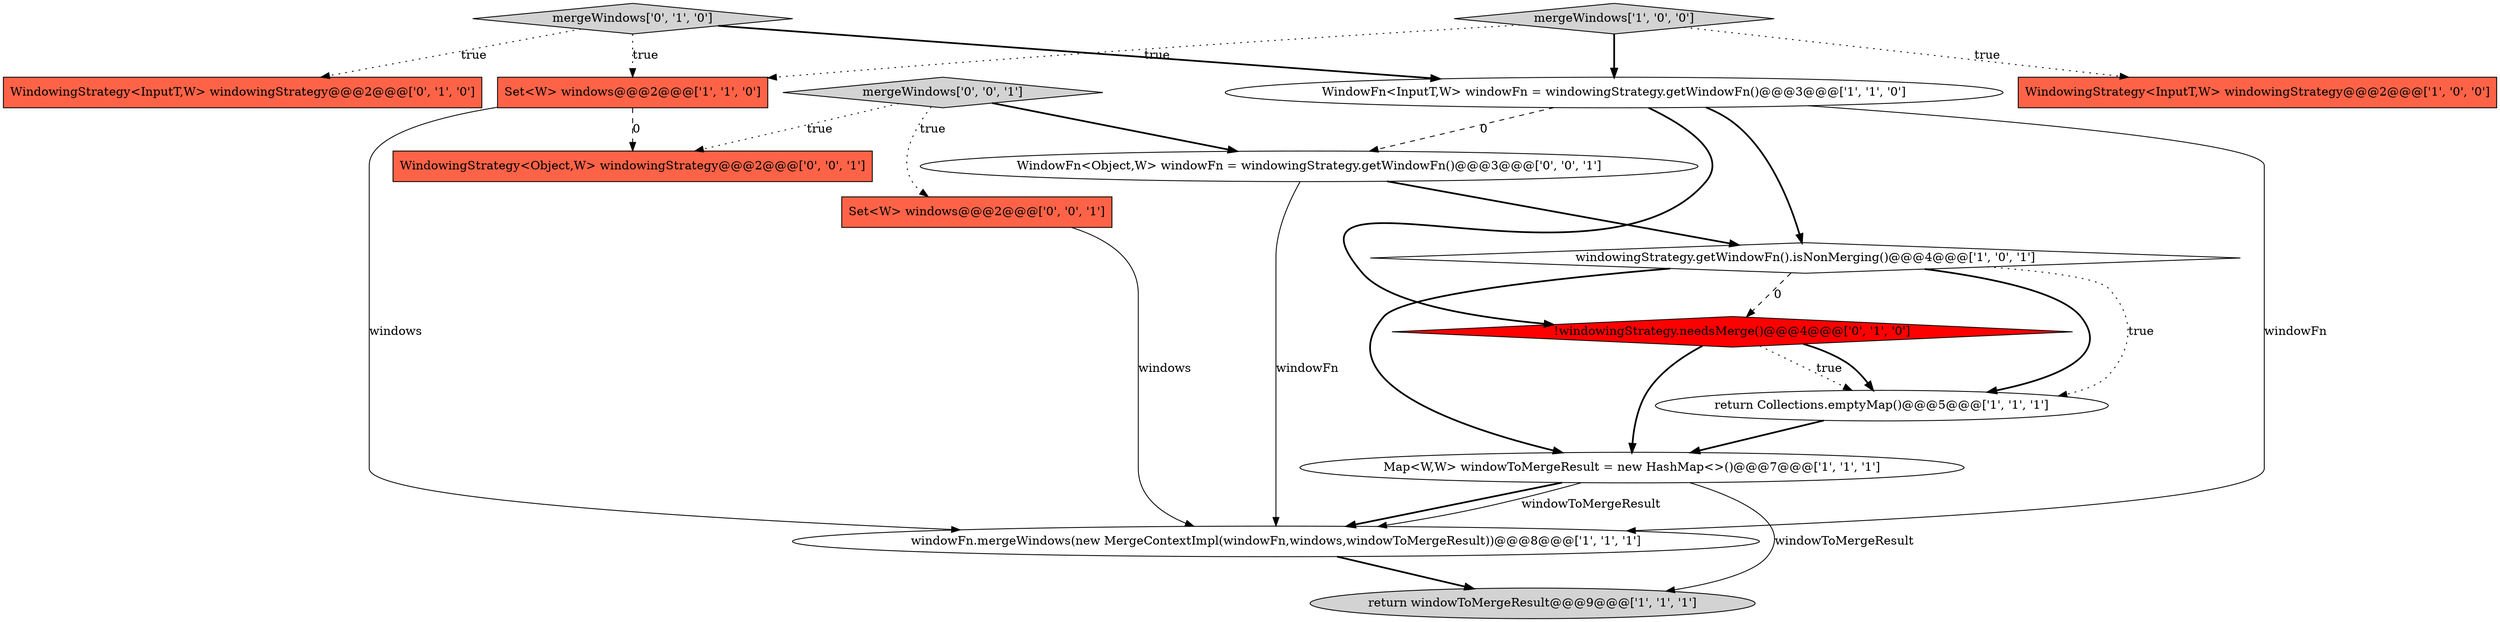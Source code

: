 digraph {
8 [style = filled, label = "Set<W> windows@@@2@@@['1', '1', '0']", fillcolor = tomato, shape = box image = "AAA0AAABBB1BBB"];
15 [style = filled, label = "mergeWindows['0', '0', '1']", fillcolor = lightgray, shape = diamond image = "AAA0AAABBB3BBB"];
10 [style = filled, label = "!windowingStrategy.needsMerge()@@@4@@@['0', '1', '0']", fillcolor = red, shape = diamond image = "AAA1AAABBB2BBB"];
3 [style = filled, label = "Map<W,W> windowToMergeResult = new HashMap<>()@@@7@@@['1', '1', '1']", fillcolor = white, shape = ellipse image = "AAA0AAABBB1BBB"];
4 [style = filled, label = "windowingStrategy.getWindowFn().isNonMerging()@@@4@@@['1', '0', '1']", fillcolor = white, shape = diamond image = "AAA0AAABBB1BBB"];
5 [style = filled, label = "return Collections.emptyMap()@@@5@@@['1', '1', '1']", fillcolor = white, shape = ellipse image = "AAA0AAABBB1BBB"];
7 [style = filled, label = "WindowingStrategy<InputT,W> windowingStrategy@@@2@@@['1', '0', '0']", fillcolor = tomato, shape = box image = "AAA0AAABBB1BBB"];
12 [style = filled, label = "WindowFn<Object,W> windowFn = windowingStrategy.getWindowFn()@@@3@@@['0', '0', '1']", fillcolor = white, shape = ellipse image = "AAA0AAABBB3BBB"];
14 [style = filled, label = "WindowingStrategy<Object,W> windowingStrategy@@@2@@@['0', '0', '1']", fillcolor = tomato, shape = box image = "AAA0AAABBB3BBB"];
13 [style = filled, label = "Set<W> windows@@@2@@@['0', '0', '1']", fillcolor = tomato, shape = box image = "AAA0AAABBB3BBB"];
0 [style = filled, label = "return windowToMergeResult@@@9@@@['1', '1', '1']", fillcolor = lightgray, shape = ellipse image = "AAA0AAABBB1BBB"];
11 [style = filled, label = "mergeWindows['0', '1', '0']", fillcolor = lightgray, shape = diamond image = "AAA0AAABBB2BBB"];
2 [style = filled, label = "WindowFn<InputT,W> windowFn = windowingStrategy.getWindowFn()@@@3@@@['1', '1', '0']", fillcolor = white, shape = ellipse image = "AAA0AAABBB1BBB"];
6 [style = filled, label = "windowFn.mergeWindows(new MergeContextImpl(windowFn,windows,windowToMergeResult))@@@8@@@['1', '1', '1']", fillcolor = white, shape = ellipse image = "AAA0AAABBB1BBB"];
1 [style = filled, label = "mergeWindows['1', '0', '0']", fillcolor = lightgray, shape = diamond image = "AAA0AAABBB1BBB"];
9 [style = filled, label = "WindowingStrategy<InputT,W> windowingStrategy@@@2@@@['0', '1', '0']", fillcolor = tomato, shape = box image = "AAA0AAABBB2BBB"];
5->3 [style = bold, label=""];
4->5 [style = dotted, label="true"];
4->3 [style = bold, label=""];
12->6 [style = solid, label="windowFn"];
3->0 [style = solid, label="windowToMergeResult"];
3->6 [style = bold, label=""];
10->3 [style = bold, label=""];
11->9 [style = dotted, label="true"];
6->0 [style = bold, label=""];
8->14 [style = dashed, label="0"];
13->6 [style = solid, label="windows"];
15->14 [style = dotted, label="true"];
2->10 [style = bold, label=""];
10->5 [style = dotted, label="true"];
2->4 [style = bold, label=""];
11->2 [style = bold, label=""];
15->13 [style = dotted, label="true"];
8->6 [style = solid, label="windows"];
1->7 [style = dotted, label="true"];
2->12 [style = dashed, label="0"];
10->5 [style = bold, label=""];
12->4 [style = bold, label=""];
1->8 [style = dotted, label="true"];
11->8 [style = dotted, label="true"];
1->2 [style = bold, label=""];
15->12 [style = bold, label=""];
4->10 [style = dashed, label="0"];
2->6 [style = solid, label="windowFn"];
4->5 [style = bold, label=""];
3->6 [style = solid, label="windowToMergeResult"];
}
